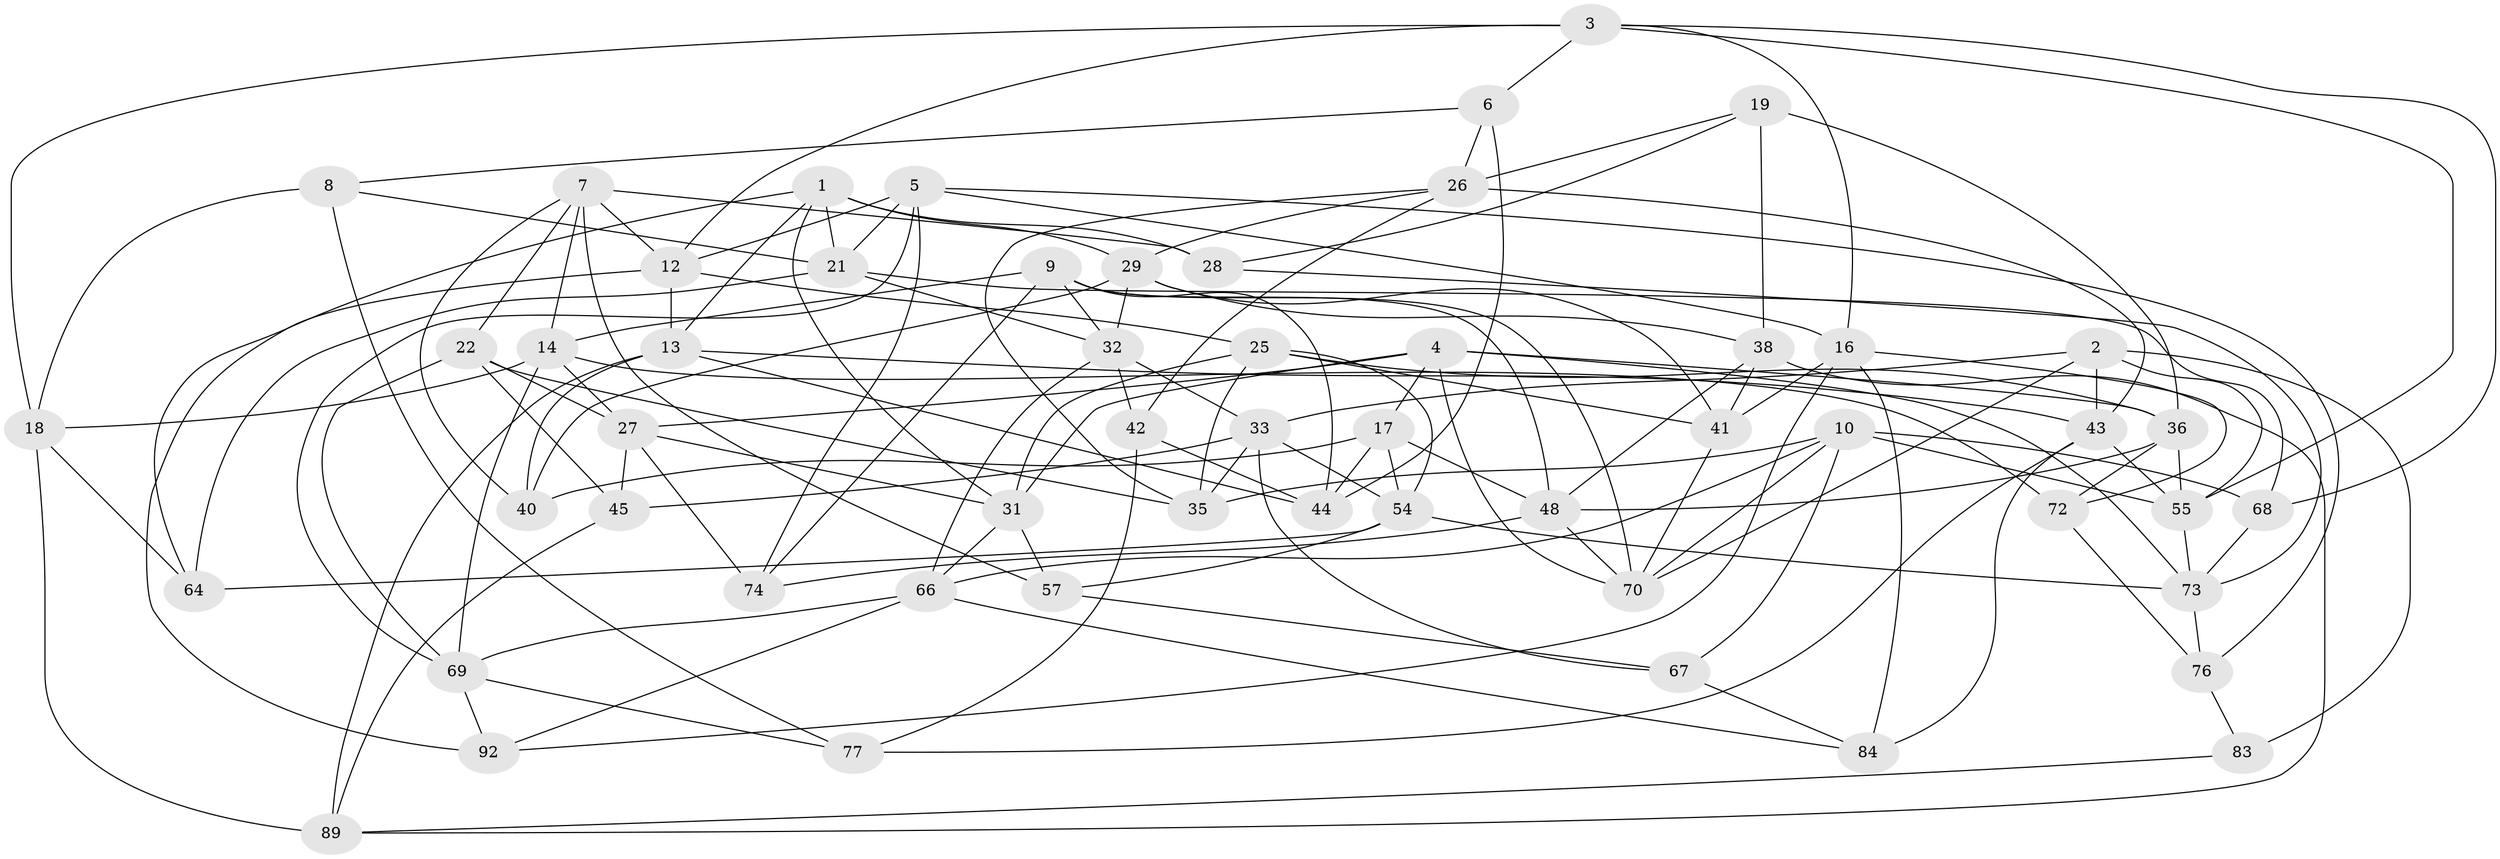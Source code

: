 // original degree distribution, {4: 1.0}
// Generated by graph-tools (version 1.1) at 2025/11/02/27/25 16:11:50]
// undirected, 55 vertices, 142 edges
graph export_dot {
graph [start="1"]
  node [color=gray90,style=filled];
  1 [super="+71"];
  2 [super="+47"];
  3 [super="+62"];
  4 [super="+30"];
  5 [super="+49"];
  6;
  7 [super="+23"];
  8;
  9 [super="+24"];
  10 [super="+11"];
  12 [super="+39"];
  13 [super="+61"];
  14 [super="+15"];
  16 [super="+34"];
  17 [super="+59"];
  18 [super="+20"];
  19;
  21 [super="+53"];
  22 [super="+46"];
  25 [super="+50"];
  26 [super="+87"];
  27 [super="+52"];
  28;
  29 [super="+63"];
  31 [super="+51"];
  32 [super="+79"];
  33 [super="+82"];
  35 [super="+37"];
  36 [super="+56"];
  38 [super="+91"];
  40;
  41 [super="+85"];
  42;
  43 [super="+65"];
  44 [super="+80"];
  45;
  48 [super="+58"];
  54 [super="+60"];
  55 [super="+78"];
  57;
  64;
  66 [super="+88"];
  67;
  68;
  69 [super="+86"];
  70 [super="+75"];
  72;
  73 [super="+81"];
  74;
  76;
  77;
  83;
  84;
  89 [super="+90"];
  92;
  1 -- 28;
  1 -- 29;
  1 -- 13;
  1 -- 64;
  1 -- 21;
  1 -- 31;
  2 -- 83 [weight=2];
  2 -- 70;
  2 -- 55;
  2 -- 43;
  2 -- 33;
  3 -- 6;
  3 -- 68;
  3 -- 12;
  3 -- 18;
  3 -- 55;
  3 -- 16;
  4 -- 27;
  4 -- 31;
  4 -- 36;
  4 -- 73;
  4 -- 70;
  4 -- 17;
  5 -- 76;
  5 -- 69;
  5 -- 21;
  5 -- 74;
  5 -- 12;
  5 -- 16;
  6 -- 8;
  6 -- 44;
  6 -- 26;
  7 -- 22;
  7 -- 40;
  7 -- 57;
  7 -- 28;
  7 -- 12;
  7 -- 14;
  8 -- 77;
  8 -- 18;
  8 -- 21;
  9 -- 14;
  9 -- 74;
  9 -- 32;
  9 -- 48;
  9 -- 44;
  9 -- 70;
  10 -- 55;
  10 -- 66;
  10 -- 67;
  10 -- 35;
  10 -- 68;
  10 -- 70;
  12 -- 25;
  12 -- 13;
  12 -- 92;
  13 -- 40;
  13 -- 89;
  13 -- 43;
  13 -- 44;
  14 -- 18;
  14 -- 72;
  14 -- 69;
  14 -- 27;
  16 -- 92;
  16 -- 84;
  16 -- 72;
  16 -- 41;
  17 -- 40;
  17 -- 44 [weight=2];
  17 -- 54;
  17 -- 48;
  18 -- 64;
  18 -- 89 [weight=2];
  19 -- 28;
  19 -- 36;
  19 -- 38;
  19 -- 26;
  21 -- 32;
  21 -- 64;
  21 -- 68;
  22 -- 69;
  22 -- 35 [weight=2];
  22 -- 45;
  22 -- 27;
  25 -- 36;
  25 -- 41;
  25 -- 31;
  25 -- 54;
  25 -- 35;
  26 -- 43;
  26 -- 42;
  26 -- 35;
  26 -- 29;
  27 -- 31;
  27 -- 45;
  27 -- 74;
  28 -- 73;
  29 -- 40;
  29 -- 32;
  29 -- 38;
  29 -- 41;
  31 -- 66;
  31 -- 57;
  32 -- 33;
  32 -- 42;
  32 -- 66;
  33 -- 45;
  33 -- 67;
  33 -- 35;
  33 -- 54;
  36 -- 55;
  36 -- 48;
  36 -- 72;
  38 -- 48;
  38 -- 89;
  38 -- 41 [weight=2];
  41 -- 70;
  42 -- 77;
  42 -- 44;
  43 -- 84;
  43 -- 77;
  43 -- 55;
  45 -- 89;
  48 -- 74;
  48 -- 70;
  54 -- 57;
  54 -- 64;
  54 -- 73;
  55 -- 73;
  57 -- 67;
  66 -- 92;
  66 -- 84;
  66 -- 69;
  67 -- 84;
  68 -- 73;
  69 -- 77;
  69 -- 92;
  72 -- 76;
  73 -- 76;
  76 -- 83;
  83 -- 89;
}
